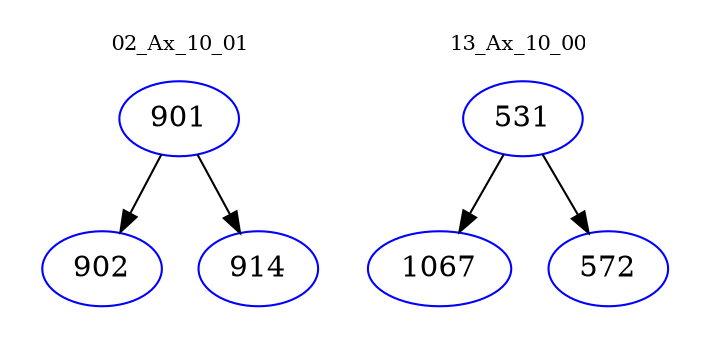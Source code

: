 digraph{
subgraph cluster_0 {
color = white
label = "02_Ax_10_01";
fontsize=10;
T0_901 [label="901", color="blue"]
T0_901 -> T0_902 [color="black"]
T0_902 [label="902", color="blue"]
T0_901 -> T0_914 [color="black"]
T0_914 [label="914", color="blue"]
}
subgraph cluster_1 {
color = white
label = "13_Ax_10_00";
fontsize=10;
T1_531 [label="531", color="blue"]
T1_531 -> T1_1067 [color="black"]
T1_1067 [label="1067", color="blue"]
T1_531 -> T1_572 [color="black"]
T1_572 [label="572", color="blue"]
}
}
